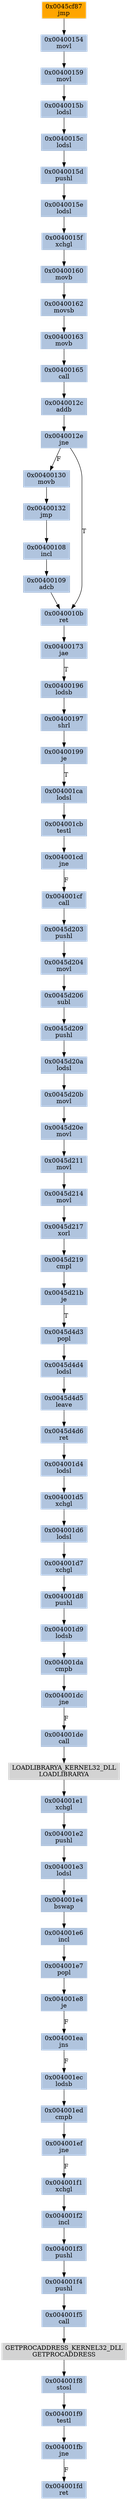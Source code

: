 strict digraph G {
	graph [bgcolor=transparent,
		name=G
	];
	node [color=lightsteelblue,
		fillcolor=lightsteelblue,
		shape=rectangle,
		style=filled
	];
	"0x00400108"	[label="0x00400108
incl"];
	"0x00400109"	[label="0x00400109
adcb"];
	"0x00400108" -> "0x00400109"	[color="#000000"];
	"0x004001f3"	[label="0x004001f3
pushl"];
	"0x004001f4"	[label="0x004001f4
pushl"];
	"0x004001f3" -> "0x004001f4"	[color="#000000"];
	"0x004001d4"	[label="0x004001d4
lodsl"];
	"0x004001d5"	[label="0x004001d5
xchgl"];
	"0x004001d4" -> "0x004001d5"	[color="#000000"];
	"0x004001e4"	[label="0x004001e4
bswap"];
	"0x004001e6"	[label="0x004001e6
incl"];
	"0x004001e4" -> "0x004001e6"	[color="#000000"];
	"0x004001e3"	[label="0x004001e3
lodsl"];
	"0x004001e3" -> "0x004001e4"	[color="#000000"];
	"0x004001d9"	[label="0x004001d9
lodsb"];
	"0x004001da"	[label="0x004001da
cmpb"];
	"0x004001d9" -> "0x004001da"	[color="#000000"];
	"0x0045d4d4"	[label="0x0045d4d4
lodsl"];
	"0x0045d4d5"	[label="0x0045d4d5
leave"];
	"0x0045d4d4" -> "0x0045d4d5"	[color="#000000"];
	"0x00400163"	[label="0x00400163
movb"];
	"0x00400165"	[label="0x00400165
call"];
	"0x00400163" -> "0x00400165"	[color="#000000"];
	"0x004001ca"	[label="0x004001ca
lodsl"];
	"0x004001cb"	[label="0x004001cb
testl"];
	"0x004001ca" -> "0x004001cb"	[color="#000000"];
	"0x00400196"	[label="0x00400196
lodsb"];
	"0x00400197"	[label="0x00400197
shrl"];
	"0x00400196" -> "0x00400197"	[color="#000000"];
	"0x00400160"	[label="0x00400160
movb"];
	"0x00400162"	[label="0x00400162
movsb"];
	"0x00400160" -> "0x00400162"	[color="#000000"];
	"0x0045d219"	[label="0x0045d219
cmpl"];
	"0x0045d21b"	[label="0x0045d21b
je"];
	"0x0045d219" -> "0x0045d21b"	[color="#000000"];
	"0x0045d204"	[label="0x0045d204
movl"];
	"0x0045d206"	[label="0x0045d206
subl"];
	"0x0045d204" -> "0x0045d206"	[color="#000000"];
	"0x004001ef"	[label="0x004001ef
jne"];
	"0x004001f1"	[label="0x004001f1
xchgl"];
	"0x004001ef" -> "0x004001f1"	[color="#000000",
		label=F];
	"0x004001de"	[label="0x004001de
call"];
	LOADLIBRARYA_KERNEL32_DLL	[color=lightgrey,
		fillcolor=lightgrey,
		label="LOADLIBRARYA_KERNEL32_DLL
LOADLIBRARYA"];
	"0x004001de" -> LOADLIBRARYA_KERNEL32_DLL	[color="#000000"];
	"0x004001e7"	[label="0x004001e7
popl"];
	"0x004001e6" -> "0x004001e7"	[color="#000000"];
	"0x00400132"	[label="0x00400132
jmp"];
	"0x00400132" -> "0x00400108"	[color="#000000"];
	"0x0040015b"	[label="0x0040015b
lodsl"];
	"0x0040015c"	[label="0x0040015c
lodsl"];
	"0x0040015b" -> "0x0040015c"	[color="#000000"];
	"0x004001fd"	[label="0x004001fd
ret"];
	"0x004001f2"	[label="0x004001f2
incl"];
	"0x004001f1" -> "0x004001f2"	[color="#000000"];
	"0x0045d4d6"	[label="0x0045d4d6
ret"];
	"0x0045d4d5" -> "0x0045d4d6"	[color="#000000"];
	"0x0045d217"	[label="0x0045d217
xorl"];
	"0x0045d217" -> "0x0045d219"	[color="#000000"];
	"0x0045d211"	[label="0x0045d211
movl"];
	"0x0045d214"	[label="0x0045d214
movl"];
	"0x0045d211" -> "0x0045d214"	[color="#000000"];
	"0x0040012e"	[label="0x0040012e
jne"];
	"0x00400130"	[label="0x00400130
movb"];
	"0x0040012e" -> "0x00400130"	[color="#000000",
		label=F];
	"0x0040010b"	[label="0x0040010b
ret"];
	"0x0040012e" -> "0x0040010b"	[color="#000000",
		label=T];
	"0x0040012c"	[label="0x0040012c
addb"];
	"0x00400165" -> "0x0040012c"	[color="#000000"];
	"0x004001f9"	[label="0x004001f9
testl"];
	"0x004001fb"	[label="0x004001fb
jne"];
	"0x004001f9" -> "0x004001fb"	[color="#000000"];
	"0x004001f8"	[label="0x004001f8
stosl"];
	"0x004001f8" -> "0x004001f9"	[color="#000000"];
	"0x004001e8"	[label="0x004001e8
je"];
	"0x004001ea"	[label="0x004001ea
jns"];
	"0x004001e8" -> "0x004001ea"	[color="#000000",
		label=F];
	"0x004001f2" -> "0x004001f3"	[color="#000000"];
	"0x0045d20e"	[label="0x0045d20e
movl"];
	"0x0045d20e" -> "0x0045d211"	[color="#000000"];
	"0x004001d7"	[label="0x004001d7
xchgl"];
	"0x004001d8"	[label="0x004001d8
pushl"];
	"0x004001d7" -> "0x004001d8"	[color="#000000"];
	"0x004001e7" -> "0x004001e8"	[color="#000000"];
	"0x0045d20a"	[label="0x0045d20a
lodsl"];
	"0x0045d20b"	[label="0x0045d20b
movl"];
	"0x0045d20a" -> "0x0045d20b"	[color="#000000"];
	"0x004001cf"	[label="0x004001cf
call"];
	"0x0045d203"	[label="0x0045d203
pushl"];
	"0x004001cf" -> "0x0045d203"	[color="#000000"];
	"0x0040015e"	[label="0x0040015e
lodsl"];
	"0x0040015f"	[label="0x0040015f
xchgl"];
	"0x0040015e" -> "0x0040015f"	[color="#000000"];
	"0x0045d209"	[label="0x0045d209
pushl"];
	"0x0045d209" -> "0x0045d20a"	[color="#000000"];
	"0x004001dc"	[label="0x004001dc
jne"];
	"0x004001dc" -> "0x004001de"	[color="#000000",
		label=F];
	"0x0045d4d3"	[label="0x0045d4d3
popl"];
	"0x0045d21b" -> "0x0045d4d3"	[color="#000000",
		label=T];
	"0x0045d203" -> "0x0045d204"	[color="#000000"];
	"0x0040015d"	[label="0x0040015d
pushl"];
	"0x0040015c" -> "0x0040015d"	[color="#000000"];
	"0x00400130" -> "0x00400132"	[color="#000000"];
	"0x004001ec"	[label="0x004001ec
lodsb"];
	"0x004001ed"	[label="0x004001ed
cmpb"];
	"0x004001ec" -> "0x004001ed"	[color="#000000"];
	"0x00400173"	[label="0x00400173
jae"];
	"0x0040010b" -> "0x00400173"	[color="#000000"];
	"0x00400159"	[label="0x00400159
movl"];
	"0x00400159" -> "0x0040015b"	[color="#000000"];
	"0x0045d4d6" -> "0x004001d4"	[color="#000000"];
	"0x004001cd"	[label="0x004001cd
jne"];
	"0x004001cd" -> "0x004001cf"	[color="#000000",
		label=F];
	"0x004001e1"	[label="0x004001e1
xchgl"];
	"0x004001e2"	[label="0x004001e2
pushl"];
	"0x004001e1" -> "0x004001e2"	[color="#000000"];
	"0x00400173" -> "0x00400196"	[color="#000000",
		label=T];
	"0x004001d6"	[label="0x004001d6
lodsl"];
	"0x004001d6" -> "0x004001d7"	[color="#000000"];
	"0x004001ea" -> "0x004001ec"	[color="#000000",
		label=F];
	GETPROCADDRESS_KERNEL32_DLL	[color=lightgrey,
		fillcolor=lightgrey,
		label="GETPROCADDRESS_KERNEL32_DLL
GETPROCADDRESS"];
	GETPROCADDRESS_KERNEL32_DLL -> "0x004001f8"	[color="#000000"];
	"0x004001d5" -> "0x004001d6"	[color="#000000"];
	"0x004001f5"	[label="0x004001f5
call"];
	"0x004001f5" -> GETPROCADDRESS_KERNEL32_DLL	[color="#000000"];
	"0x0045d20b" -> "0x0045d20e"	[color="#000000"];
	"0x004001ed" -> "0x004001ef"	[color="#000000"];
	"0x0045d206" -> "0x0045d209"	[color="#000000"];
	"0x004001cb" -> "0x004001cd"	[color="#000000"];
	"0x0040015f" -> "0x00400160"	[color="#000000"];
	"0x00400109" -> "0x0040010b"	[color="#000000"];
	"0x0040015d" -> "0x0040015e"	[color="#000000"];
	LOADLIBRARYA_KERNEL32_DLL -> "0x004001e1"	[color="#000000"];
	"0x0045cf87"	[color=lightgrey,
		fillcolor=orange,
		label="0x0045cf87
jmp"];
	"0x00400154"	[label="0x00400154
movl"];
	"0x0045cf87" -> "0x00400154"	[color="#000000"];
	"0x00400199"	[label="0x00400199
je"];
	"0x00400197" -> "0x00400199"	[color="#000000"];
	"0x004001d8" -> "0x004001d9"	[color="#000000"];
	"0x0045d4d3" -> "0x0045d4d4"	[color="#000000"];
	"0x00400199" -> "0x004001ca"	[color="#000000",
		label=T];
	"0x00400154" -> "0x00400159"	[color="#000000"];
	"0x004001e2" -> "0x004001e3"	[color="#000000"];
	"0x004001f4" -> "0x004001f5"	[color="#000000"];
	"0x00400162" -> "0x00400163"	[color="#000000"];
	"0x004001da" -> "0x004001dc"	[color="#000000"];
	"0x004001fb" -> "0x004001fd"	[color="#000000",
		label=F];
	"0x0040012c" -> "0x0040012e"	[color="#000000"];
	"0x0045d214" -> "0x0045d217"	[color="#000000"];
}
